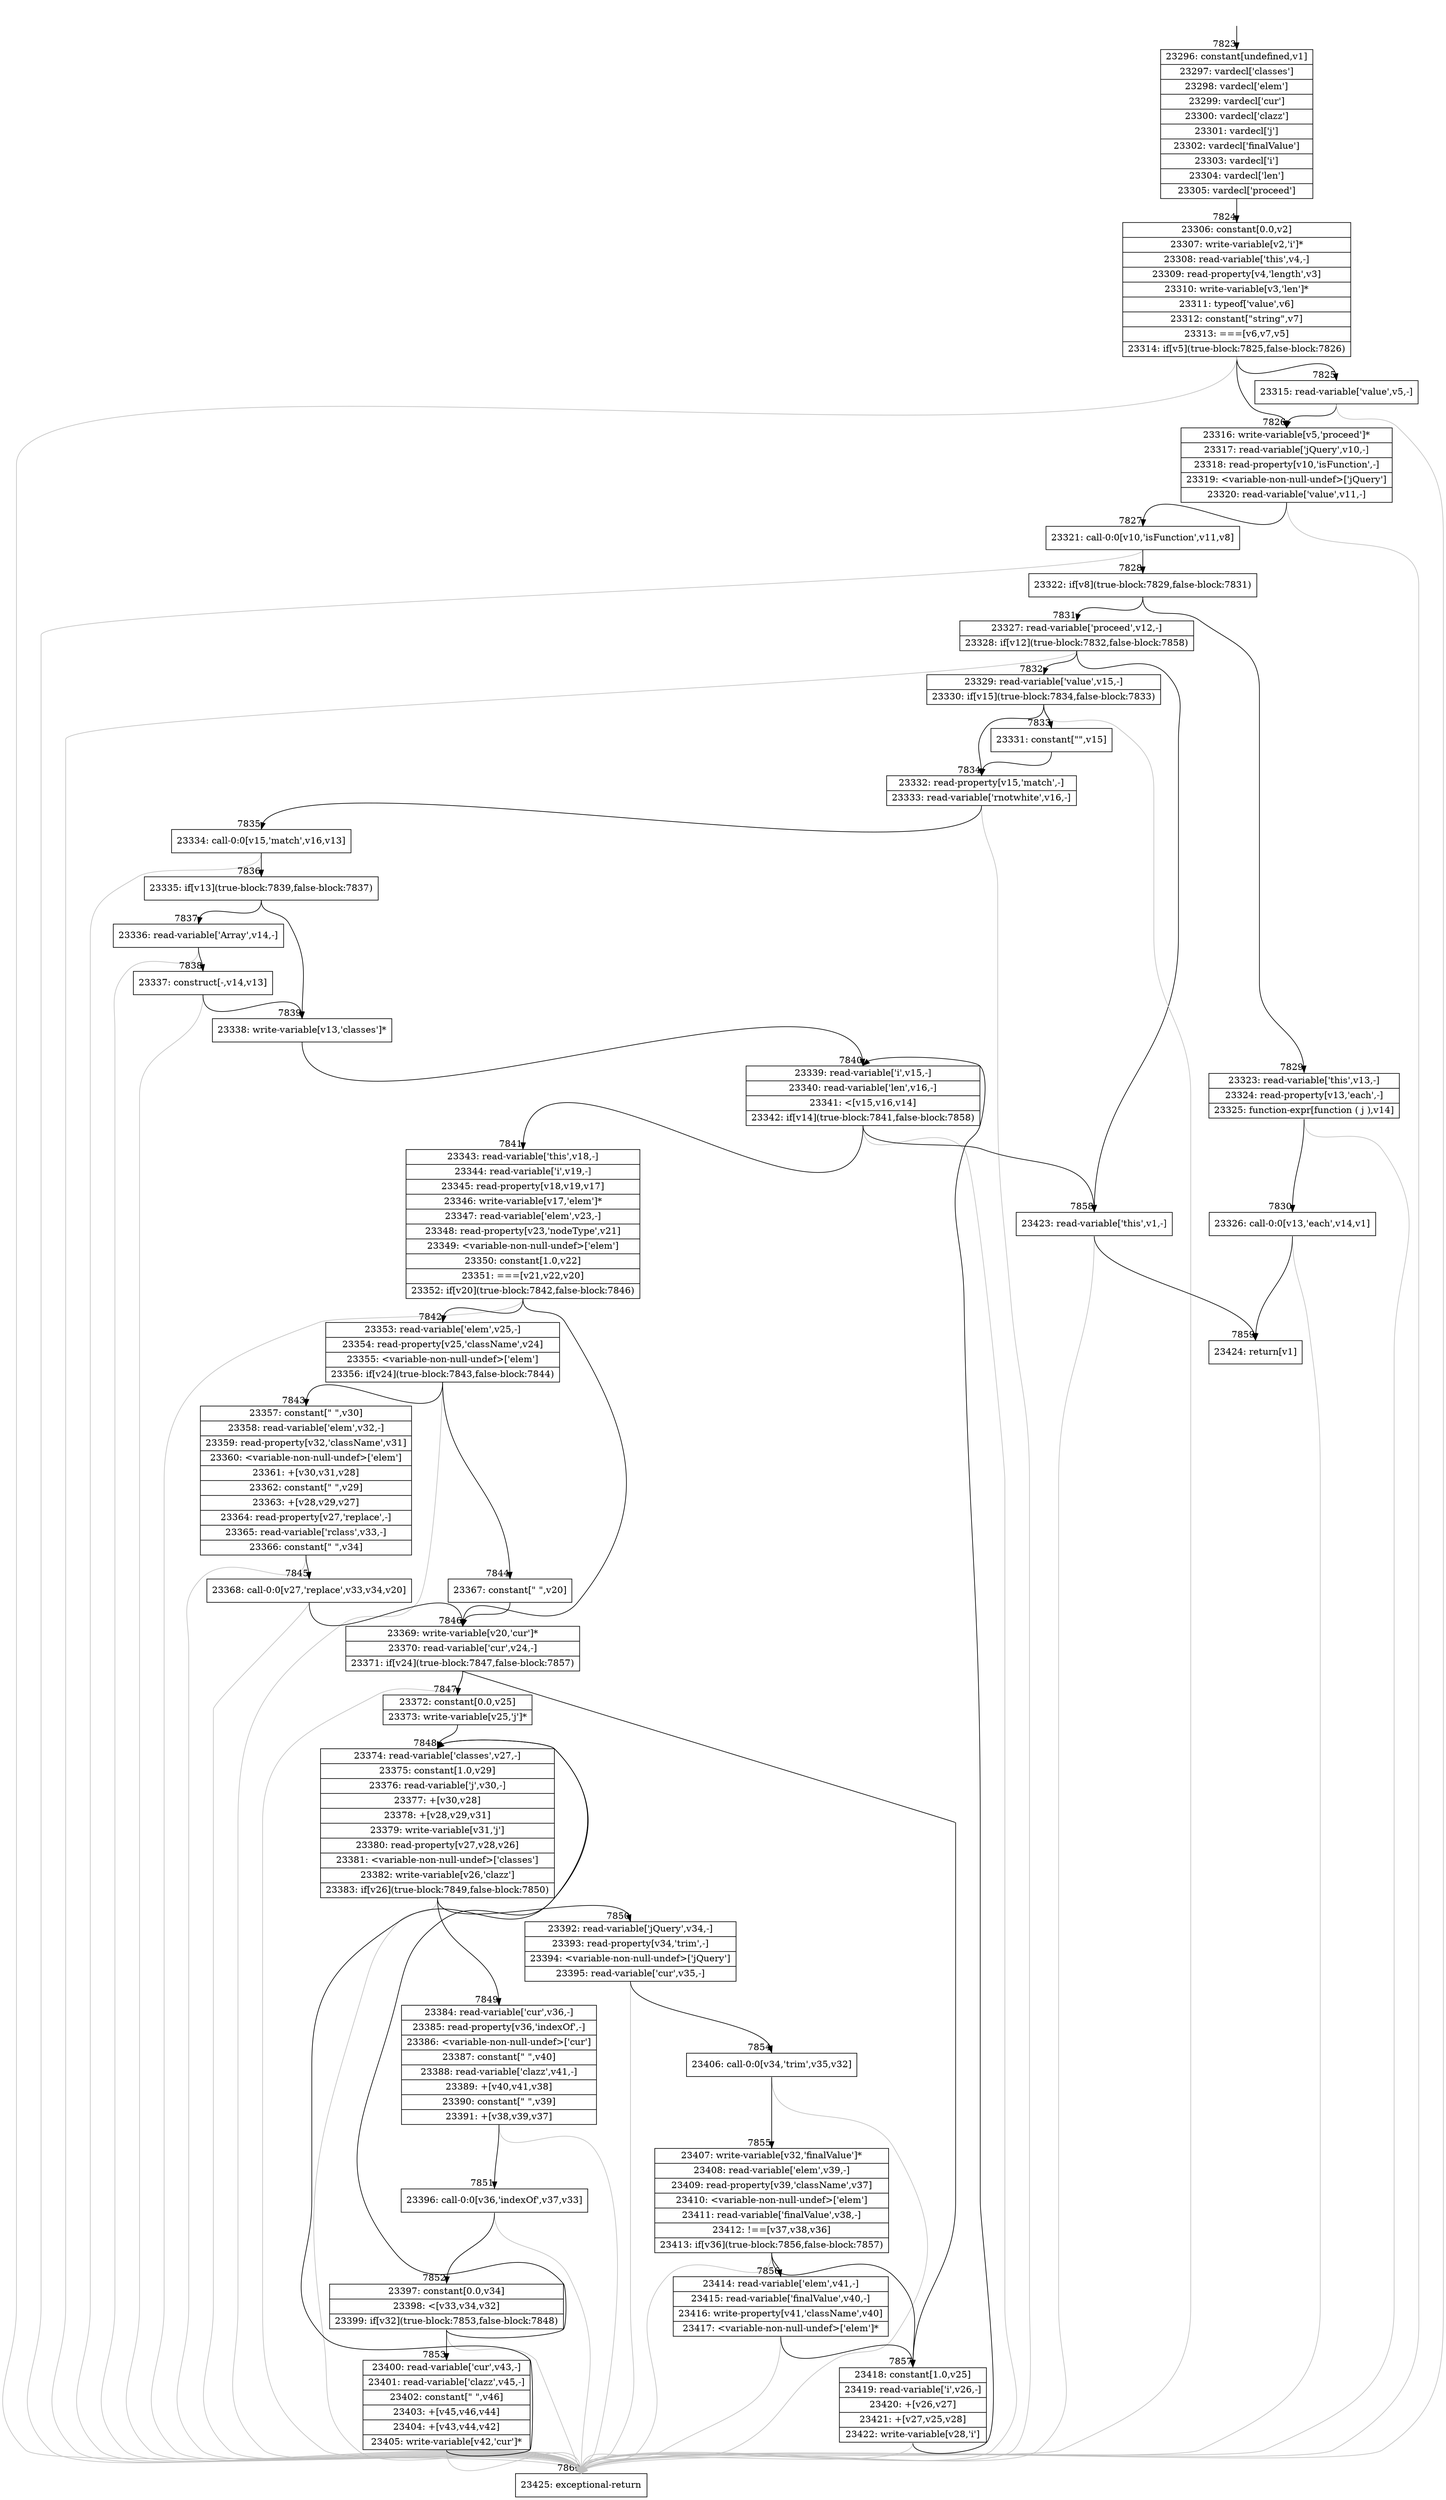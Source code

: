 digraph {
rankdir="TD"
BB_entry487[shape=none,label=""];
BB_entry487 -> BB7823 [tailport=s, headport=n, headlabel="    7823"]
BB7823 [shape=record label="{23296: constant[undefined,v1]|23297: vardecl['classes']|23298: vardecl['elem']|23299: vardecl['cur']|23300: vardecl['clazz']|23301: vardecl['j']|23302: vardecl['finalValue']|23303: vardecl['i']|23304: vardecl['len']|23305: vardecl['proceed']}" ] 
BB7823 -> BB7824 [tailport=s, headport=n, headlabel="      7824"]
BB7824 [shape=record label="{23306: constant[0.0,v2]|23307: write-variable[v2,'i']*|23308: read-variable['this',v4,-]|23309: read-property[v4,'length',v3]|23310: write-variable[v3,'len']*|23311: typeof['value',v6]|23312: constant[\"string\",v7]|23313: ===[v6,v7,v5]|23314: if[v5](true-block:7825,false-block:7826)}" ] 
BB7824 -> BB7826 [tailport=s, headport=n, headlabel="      7826"]
BB7824 -> BB7825 [tailport=s, headport=n, headlabel="      7825"]
BB7824 -> BB7860 [tailport=s, headport=n, color=gray, headlabel="      7860"]
BB7825 [shape=record label="{23315: read-variable['value',v5,-]}" ] 
BB7825 -> BB7826 [tailport=s, headport=n]
BB7825 -> BB7860 [tailport=s, headport=n, color=gray]
BB7826 [shape=record label="{23316: write-variable[v5,'proceed']*|23317: read-variable['jQuery',v10,-]|23318: read-property[v10,'isFunction',-]|23319: \<variable-non-null-undef\>['jQuery']|23320: read-variable['value',v11,-]}" ] 
BB7826 -> BB7827 [tailport=s, headport=n, headlabel="      7827"]
BB7826 -> BB7860 [tailport=s, headport=n, color=gray]
BB7827 [shape=record label="{23321: call-0:0[v10,'isFunction',v11,v8]}" ] 
BB7827 -> BB7828 [tailport=s, headport=n, headlabel="      7828"]
BB7827 -> BB7860 [tailport=s, headport=n, color=gray]
BB7828 [shape=record label="{23322: if[v8](true-block:7829,false-block:7831)}" ] 
BB7828 -> BB7829 [tailport=s, headport=n, headlabel="      7829"]
BB7828 -> BB7831 [tailport=s, headport=n, headlabel="      7831"]
BB7829 [shape=record label="{23323: read-variable['this',v13,-]|23324: read-property[v13,'each',-]|23325: function-expr[function ( j ),v14]}" ] 
BB7829 -> BB7830 [tailport=s, headport=n, headlabel="      7830"]
BB7829 -> BB7860 [tailport=s, headport=n, color=gray]
BB7830 [shape=record label="{23326: call-0:0[v13,'each',v14,v1]}" ] 
BB7830 -> BB7859 [tailport=s, headport=n, headlabel="      7859"]
BB7830 -> BB7860 [tailport=s, headport=n, color=gray]
BB7831 [shape=record label="{23327: read-variable['proceed',v12,-]|23328: if[v12](true-block:7832,false-block:7858)}" ] 
BB7831 -> BB7832 [tailport=s, headport=n, headlabel="      7832"]
BB7831 -> BB7858 [tailport=s, headport=n, headlabel="      7858"]
BB7831 -> BB7860 [tailport=s, headport=n, color=gray]
BB7832 [shape=record label="{23329: read-variable['value',v15,-]|23330: if[v15](true-block:7834,false-block:7833)}" ] 
BB7832 -> BB7834 [tailport=s, headport=n, headlabel="      7834"]
BB7832 -> BB7833 [tailport=s, headport=n, headlabel="      7833"]
BB7832 -> BB7860 [tailport=s, headport=n, color=gray]
BB7833 [shape=record label="{23331: constant[\"\",v15]}" ] 
BB7833 -> BB7834 [tailport=s, headport=n]
BB7834 [shape=record label="{23332: read-property[v15,'match',-]|23333: read-variable['rnotwhite',v16,-]}" ] 
BB7834 -> BB7835 [tailport=s, headport=n, headlabel="      7835"]
BB7834 -> BB7860 [tailport=s, headport=n, color=gray]
BB7835 [shape=record label="{23334: call-0:0[v15,'match',v16,v13]}" ] 
BB7835 -> BB7836 [tailport=s, headport=n, headlabel="      7836"]
BB7835 -> BB7860 [tailport=s, headport=n, color=gray]
BB7836 [shape=record label="{23335: if[v13](true-block:7839,false-block:7837)}" ] 
BB7836 -> BB7839 [tailport=s, headport=n, headlabel="      7839"]
BB7836 -> BB7837 [tailport=s, headport=n, headlabel="      7837"]
BB7837 [shape=record label="{23336: read-variable['Array',v14,-]}" ] 
BB7837 -> BB7838 [tailport=s, headport=n, headlabel="      7838"]
BB7837 -> BB7860 [tailport=s, headport=n, color=gray]
BB7838 [shape=record label="{23337: construct[-,v14,v13]}" ] 
BB7838 -> BB7839 [tailport=s, headport=n]
BB7838 -> BB7860 [tailport=s, headport=n, color=gray]
BB7839 [shape=record label="{23338: write-variable[v13,'classes']*}" ] 
BB7839 -> BB7840 [tailport=s, headport=n, headlabel="      7840"]
BB7840 [shape=record label="{23339: read-variable['i',v15,-]|23340: read-variable['len',v16,-]|23341: \<[v15,v16,v14]|23342: if[v14](true-block:7841,false-block:7858)}" ] 
BB7840 -> BB7841 [tailport=s, headport=n, headlabel="      7841"]
BB7840 -> BB7858 [tailport=s, headport=n]
BB7840 -> BB7860 [tailport=s, headport=n, color=gray]
BB7841 [shape=record label="{23343: read-variable['this',v18,-]|23344: read-variable['i',v19,-]|23345: read-property[v18,v19,v17]|23346: write-variable[v17,'elem']*|23347: read-variable['elem',v23,-]|23348: read-property[v23,'nodeType',v21]|23349: \<variable-non-null-undef\>['elem']|23350: constant[1.0,v22]|23351: ===[v21,v22,v20]|23352: if[v20](true-block:7842,false-block:7846)}" ] 
BB7841 -> BB7846 [tailport=s, headport=n, headlabel="      7846"]
BB7841 -> BB7842 [tailport=s, headport=n, headlabel="      7842"]
BB7841 -> BB7860 [tailport=s, headport=n, color=gray]
BB7842 [shape=record label="{23353: read-variable['elem',v25,-]|23354: read-property[v25,'className',v24]|23355: \<variable-non-null-undef\>['elem']|23356: if[v24](true-block:7843,false-block:7844)}" ] 
BB7842 -> BB7843 [tailport=s, headport=n, headlabel="      7843"]
BB7842 -> BB7844 [tailport=s, headport=n, headlabel="      7844"]
BB7842 -> BB7860 [tailport=s, headport=n, color=gray]
BB7843 [shape=record label="{23357: constant[\" \",v30]|23358: read-variable['elem',v32,-]|23359: read-property[v32,'className',v31]|23360: \<variable-non-null-undef\>['elem']|23361: +[v30,v31,v28]|23362: constant[\" \",v29]|23363: +[v28,v29,v27]|23364: read-property[v27,'replace',-]|23365: read-variable['rclass',v33,-]|23366: constant[\" \",v34]}" ] 
BB7843 -> BB7845 [tailport=s, headport=n, headlabel="      7845"]
BB7843 -> BB7860 [tailport=s, headport=n, color=gray]
BB7844 [shape=record label="{23367: constant[\" \",v20]}" ] 
BB7844 -> BB7846 [tailport=s, headport=n]
BB7845 [shape=record label="{23368: call-0:0[v27,'replace',v33,v34,v20]}" ] 
BB7845 -> BB7846 [tailport=s, headport=n]
BB7845 -> BB7860 [tailport=s, headport=n, color=gray]
BB7846 [shape=record label="{23369: write-variable[v20,'cur']*|23370: read-variable['cur',v24,-]|23371: if[v24](true-block:7847,false-block:7857)}" ] 
BB7846 -> BB7847 [tailport=s, headport=n, headlabel="      7847"]
BB7846 -> BB7857 [tailport=s, headport=n, headlabel="      7857"]
BB7846 -> BB7860 [tailport=s, headport=n, color=gray]
BB7847 [shape=record label="{23372: constant[0.0,v25]|23373: write-variable[v25,'j']*}" ] 
BB7847 -> BB7848 [tailport=s, headport=n, headlabel="      7848"]
BB7848 [shape=record label="{23374: read-variable['classes',v27,-]|23375: constant[1.0,v29]|23376: read-variable['j',v30,-]|23377: +[v30,v28]|23378: +[v28,v29,v31]|23379: write-variable[v31,'j']|23380: read-property[v27,v28,v26]|23381: \<variable-non-null-undef\>['classes']|23382: write-variable[v26,'clazz']|23383: if[v26](true-block:7849,false-block:7850)}" ] 
BB7848 -> BB7849 [tailport=s, headport=n, headlabel="      7849"]
BB7848 -> BB7850 [tailport=s, headport=n, headlabel="      7850"]
BB7848 -> BB7860 [tailport=s, headport=n, color=gray]
BB7849 [shape=record label="{23384: read-variable['cur',v36,-]|23385: read-property[v36,'indexOf',-]|23386: \<variable-non-null-undef\>['cur']|23387: constant[\" \",v40]|23388: read-variable['clazz',v41,-]|23389: +[v40,v41,v38]|23390: constant[\" \",v39]|23391: +[v38,v39,v37]}" ] 
BB7849 -> BB7851 [tailport=s, headport=n, headlabel="      7851"]
BB7849 -> BB7860 [tailport=s, headport=n, color=gray]
BB7850 [shape=record label="{23392: read-variable['jQuery',v34,-]|23393: read-property[v34,'trim',-]|23394: \<variable-non-null-undef\>['jQuery']|23395: read-variable['cur',v35,-]}" ] 
BB7850 -> BB7854 [tailport=s, headport=n, headlabel="      7854"]
BB7850 -> BB7860 [tailport=s, headport=n, color=gray]
BB7851 [shape=record label="{23396: call-0:0[v36,'indexOf',v37,v33]}" ] 
BB7851 -> BB7852 [tailport=s, headport=n, headlabel="      7852"]
BB7851 -> BB7860 [tailport=s, headport=n, color=gray]
BB7852 [shape=record label="{23397: constant[0.0,v34]|23398: \<[v33,v34,v32]|23399: if[v32](true-block:7853,false-block:7848)}" ] 
BB7852 -> BB7853 [tailport=s, headport=n, headlabel="      7853"]
BB7852 -> BB7848 [tailport=s, headport=n]
BB7852 -> BB7860 [tailport=s, headport=n, color=gray]
BB7853 [shape=record label="{23400: read-variable['cur',v43,-]|23401: read-variable['clazz',v45,-]|23402: constant[\" \",v46]|23403: +[v45,v46,v44]|23404: +[v43,v44,v42]|23405: write-variable[v42,'cur']*}" ] 
BB7853 -> BB7848 [tailport=s, headport=n]
BB7853 -> BB7860 [tailport=s, headport=n, color=gray]
BB7854 [shape=record label="{23406: call-0:0[v34,'trim',v35,v32]}" ] 
BB7854 -> BB7855 [tailport=s, headport=n, headlabel="      7855"]
BB7854 -> BB7860 [tailport=s, headport=n, color=gray]
BB7855 [shape=record label="{23407: write-variable[v32,'finalValue']*|23408: read-variable['elem',v39,-]|23409: read-property[v39,'className',v37]|23410: \<variable-non-null-undef\>['elem']|23411: read-variable['finalValue',v38,-]|23412: !==[v37,v38,v36]|23413: if[v36](true-block:7856,false-block:7857)}" ] 
BB7855 -> BB7856 [tailport=s, headport=n, headlabel="      7856"]
BB7855 -> BB7857 [tailport=s, headport=n]
BB7855 -> BB7860 [tailport=s, headport=n, color=gray]
BB7856 [shape=record label="{23414: read-variable['elem',v41,-]|23415: read-variable['finalValue',v40,-]|23416: write-property[v41,'className',v40]|23417: \<variable-non-null-undef\>['elem']*}" ] 
BB7856 -> BB7857 [tailport=s, headport=n]
BB7856 -> BB7860 [tailport=s, headport=n, color=gray]
BB7857 [shape=record label="{23418: constant[1.0,v25]|23419: read-variable['i',v26,-]|23420: +[v26,v27]|23421: +[v27,v25,v28]|23422: write-variable[v28,'i']}" ] 
BB7857 -> BB7840 [tailport=s, headport=n]
BB7857 -> BB7860 [tailport=s, headport=n, color=gray]
BB7858 [shape=record label="{23423: read-variable['this',v1,-]}" ] 
BB7858 -> BB7859 [tailport=s, headport=n]
BB7858 -> BB7860 [tailport=s, headport=n, color=gray]
BB7859 [shape=record label="{23424: return[v1]}" ] 
BB7860 [shape=record label="{23425: exceptional-return}" ] 
}
